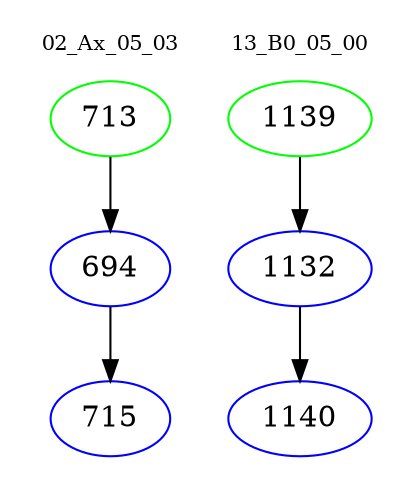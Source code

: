 digraph{
subgraph cluster_0 {
color = white
label = "02_Ax_05_03";
fontsize=10;
T0_713 [label="713", color="green"]
T0_713 -> T0_694 [color="black"]
T0_694 [label="694", color="blue"]
T0_694 -> T0_715 [color="black"]
T0_715 [label="715", color="blue"]
}
subgraph cluster_1 {
color = white
label = "13_B0_05_00";
fontsize=10;
T1_1139 [label="1139", color="green"]
T1_1139 -> T1_1132 [color="black"]
T1_1132 [label="1132", color="blue"]
T1_1132 -> T1_1140 [color="black"]
T1_1140 [label="1140", color="blue"]
}
}
